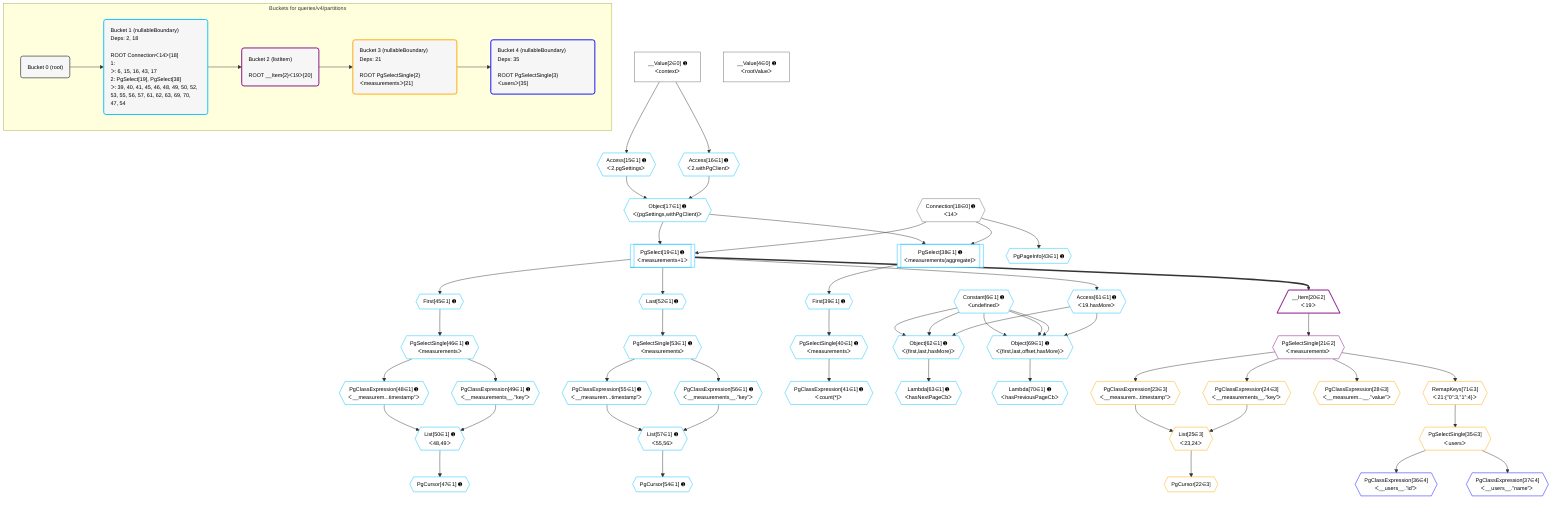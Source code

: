 %%{init: {'themeVariables': { 'fontSize': '12px'}}}%%
graph TD
    classDef path fill:#eee,stroke:#000,color:#000
    classDef plan fill:#fff,stroke-width:1px,color:#000
    classDef itemplan fill:#fff,stroke-width:2px,color:#000
    classDef unbatchedplan fill:#dff,stroke-width:1px,color:#000
    classDef sideeffectplan fill:#fcc,stroke-width:2px,color:#000
    classDef bucket fill:#f6f6f6,color:#000,stroke-width:2px,text-align:left


    %% plan dependencies
    __Value2["__Value[2∈0] ➊<br />ᐸcontextᐳ"]:::plan
    __Value4["__Value[4∈0] ➊<br />ᐸrootValueᐳ"]:::plan
    Connection18{{"Connection[18∈0] ➊<br />ᐸ14ᐳ"}}:::plan
    Object69{{"Object[69∈1] ➊<br />ᐸ{first,last,offset,hasMore}ᐳ"}}:::plan
    Constant6{{"Constant[6∈1] ➊<br />ᐸundefinedᐳ"}}:::plan
    Access61{{"Access[61∈1] ➊<br />ᐸ19.hasMoreᐳ"}}:::plan
    Constant6 & Constant6 & Constant6 & Access61 --> Object69
    Object62{{"Object[62∈1] ➊<br />ᐸ{first,last,hasMore}ᐳ"}}:::plan
    Constant6 & Constant6 & Access61 --> Object62
    Object17{{"Object[17∈1] ➊<br />ᐸ{pgSettings,withPgClient}ᐳ"}}:::plan
    Access15{{"Access[15∈1] ➊<br />ᐸ2.pgSettingsᐳ"}}:::plan
    Access16{{"Access[16∈1] ➊<br />ᐸ2.withPgClientᐳ"}}:::plan
    Access15 & Access16 --> Object17
    PgSelect19[["PgSelect[19∈1] ➊<br />ᐸmeasurements+1ᐳ"]]:::plan
    Object17 & Connection18 --> PgSelect19
    PgSelect38[["PgSelect[38∈1] ➊<br />ᐸmeasurements(aggregate)ᐳ"]]:::plan
    Object17 & Connection18 --> PgSelect38
    List50{{"List[50∈1] ➊<br />ᐸ48,49ᐳ"}}:::plan
    PgClassExpression48{{"PgClassExpression[48∈1] ➊<br />ᐸ__measurem...timestamp”ᐳ"}}:::plan
    PgClassExpression49{{"PgClassExpression[49∈1] ➊<br />ᐸ__measurements__.”key”ᐳ"}}:::plan
    PgClassExpression48 & PgClassExpression49 --> List50
    List57{{"List[57∈1] ➊<br />ᐸ55,56ᐳ"}}:::plan
    PgClassExpression55{{"PgClassExpression[55∈1] ➊<br />ᐸ__measurem...timestamp”ᐳ"}}:::plan
    PgClassExpression56{{"PgClassExpression[56∈1] ➊<br />ᐸ__measurements__.”key”ᐳ"}}:::plan
    PgClassExpression55 & PgClassExpression56 --> List57
    __Value2 --> Access15
    __Value2 --> Access16
    First39{{"First[39∈1] ➊"}}:::plan
    PgSelect38 --> First39
    PgSelectSingle40{{"PgSelectSingle[40∈1] ➊<br />ᐸmeasurementsᐳ"}}:::plan
    First39 --> PgSelectSingle40
    PgClassExpression41{{"PgClassExpression[41∈1] ➊<br />ᐸcount(*)ᐳ"}}:::plan
    PgSelectSingle40 --> PgClassExpression41
    PgPageInfo43{{"PgPageInfo[43∈1] ➊"}}:::plan
    Connection18 --> PgPageInfo43
    First45{{"First[45∈1] ➊"}}:::plan
    PgSelect19 --> First45
    PgSelectSingle46{{"PgSelectSingle[46∈1] ➊<br />ᐸmeasurementsᐳ"}}:::plan
    First45 --> PgSelectSingle46
    PgCursor47{{"PgCursor[47∈1] ➊"}}:::plan
    List50 --> PgCursor47
    PgSelectSingle46 --> PgClassExpression48
    PgSelectSingle46 --> PgClassExpression49
    Last52{{"Last[52∈1] ➊"}}:::plan
    PgSelect19 --> Last52
    PgSelectSingle53{{"PgSelectSingle[53∈1] ➊<br />ᐸmeasurementsᐳ"}}:::plan
    Last52 --> PgSelectSingle53
    PgCursor54{{"PgCursor[54∈1] ➊"}}:::plan
    List57 --> PgCursor54
    PgSelectSingle53 --> PgClassExpression55
    PgSelectSingle53 --> PgClassExpression56
    PgSelect19 --> Access61
    Lambda63{{"Lambda[63∈1] ➊<br />ᐸhasNextPageCbᐳ"}}:::plan
    Object62 --> Lambda63
    Lambda70{{"Lambda[70∈1] ➊<br />ᐸhasPreviousPageCbᐳ"}}:::plan
    Object69 --> Lambda70
    __Item20[/"__Item[20∈2]<br />ᐸ19ᐳ"\]:::itemplan
    PgSelect19 ==> __Item20
    PgSelectSingle21{{"PgSelectSingle[21∈2]<br />ᐸmeasurementsᐳ"}}:::plan
    __Item20 --> PgSelectSingle21
    List25{{"List[25∈3]<br />ᐸ23,24ᐳ"}}:::plan
    PgClassExpression23{{"PgClassExpression[23∈3]<br />ᐸ__measurem...timestamp”ᐳ"}}:::plan
    PgClassExpression24{{"PgClassExpression[24∈3]<br />ᐸ__measurements__.”key”ᐳ"}}:::plan
    PgClassExpression23 & PgClassExpression24 --> List25
    PgCursor22{{"PgCursor[22∈3]"}}:::plan
    List25 --> PgCursor22
    PgSelectSingle21 --> PgClassExpression23
    PgSelectSingle21 --> PgClassExpression24
    PgClassExpression28{{"PgClassExpression[28∈3]<br />ᐸ__measurem...__.”value”ᐳ"}}:::plan
    PgSelectSingle21 --> PgClassExpression28
    PgSelectSingle35{{"PgSelectSingle[35∈3]<br />ᐸusersᐳ"}}:::plan
    RemapKeys71{{"RemapKeys[71∈3]<br />ᐸ21:{”0”:3,”1”:4}ᐳ"}}:::plan
    RemapKeys71 --> PgSelectSingle35
    PgSelectSingle21 --> RemapKeys71
    PgClassExpression36{{"PgClassExpression[36∈4]<br />ᐸ__users__.”id”ᐳ"}}:::plan
    PgSelectSingle35 --> PgClassExpression36
    PgClassExpression37{{"PgClassExpression[37∈4]<br />ᐸ__users__.”name”ᐳ"}}:::plan
    PgSelectSingle35 --> PgClassExpression37

    %% define steps

    subgraph "Buckets for queries/v4/partitions"
    Bucket0("Bucket 0 (root)"):::bucket
    classDef bucket0 stroke:#696969
    class Bucket0,__Value2,__Value4,Connection18 bucket0
    Bucket1("Bucket 1 (nullableBoundary)<br />Deps: 2, 18<br /><br />ROOT Connectionᐸ14ᐳ[18]<br />1: <br />ᐳ: 6, 15, 16, 43, 17<br />2: PgSelect[19], PgSelect[38]<br />ᐳ: 39, 40, 41, 45, 46, 48, 49, 50, 52, 53, 55, 56, 57, 61, 62, 63, 69, 70, 47, 54"):::bucket
    classDef bucket1 stroke:#00bfff
    class Bucket1,Constant6,Access15,Access16,Object17,PgSelect19,PgSelect38,First39,PgSelectSingle40,PgClassExpression41,PgPageInfo43,First45,PgSelectSingle46,PgCursor47,PgClassExpression48,PgClassExpression49,List50,Last52,PgSelectSingle53,PgCursor54,PgClassExpression55,PgClassExpression56,List57,Access61,Object62,Lambda63,Object69,Lambda70 bucket1
    Bucket2("Bucket 2 (listItem)<br /><br />ROOT __Item{2}ᐸ19ᐳ[20]"):::bucket
    classDef bucket2 stroke:#7f007f
    class Bucket2,__Item20,PgSelectSingle21 bucket2
    Bucket3("Bucket 3 (nullableBoundary)<br />Deps: 21<br /><br />ROOT PgSelectSingle{2}ᐸmeasurementsᐳ[21]"):::bucket
    classDef bucket3 stroke:#ffa500
    class Bucket3,PgCursor22,PgClassExpression23,PgClassExpression24,List25,PgClassExpression28,PgSelectSingle35,RemapKeys71 bucket3
    Bucket4("Bucket 4 (nullableBoundary)<br />Deps: 35<br /><br />ROOT PgSelectSingle{3}ᐸusersᐳ[35]"):::bucket
    classDef bucket4 stroke:#0000ff
    class Bucket4,PgClassExpression36,PgClassExpression37 bucket4
    Bucket0 --> Bucket1
    Bucket1 --> Bucket2
    Bucket2 --> Bucket3
    Bucket3 --> Bucket4
    end